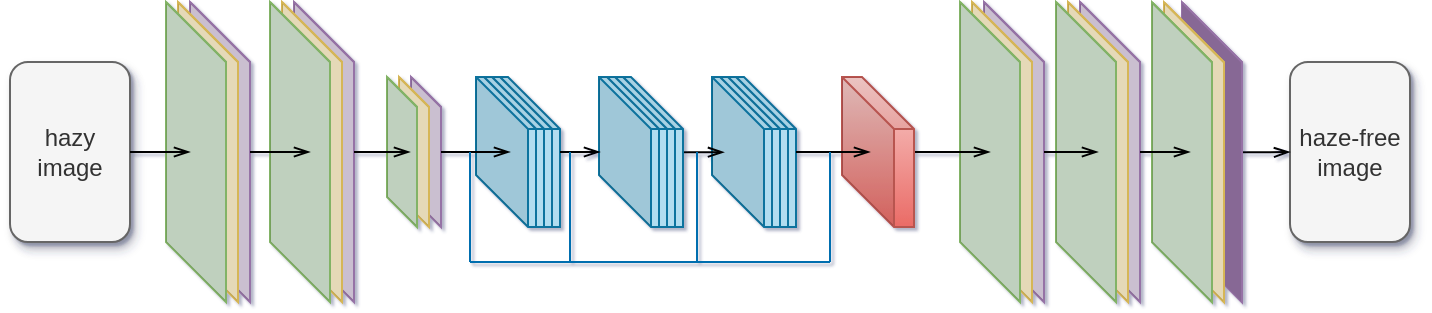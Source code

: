 <mxfile version="10.6.1" type="github"><diagram id="OZsSLRFPgL-P5EISo9Fp" name="Page-1"><mxGraphModel dx="1162" dy="596" grid="1" gridSize="10" guides="1" tooltips="1" connect="1" arrows="1" fold="1" page="1" pageScale="1" pageWidth="827" pageHeight="1169" background="none" math="0" shadow="1"><root><mxCell id="0"/><mxCell id="1" parent="0"/><mxCell id="ChwU_wqChH2B4T0w6BiJ-71" value="" style="shape=cube;whiteSpace=wrap;html=1;boundedLbl=1;backgroundOutline=1;darkOpacity=0.05;darkOpacity2=0.1;size=26;shadow=0;comic=0;fillColor=#b1ddf0;strokeColor=#10739e;" parent="1" vertex="1"><mxGeometry x="285" y="167.5" width="30" height="75" as="geometry"/></mxCell><mxCell id="ChwU_wqChH2B4T0w6BiJ-1" value="hazy&lt;br&gt;image&lt;br&gt;" style="rounded=1;whiteSpace=wrap;html=1;fillColor=#f5f5f5;strokeColor=#666666;fontColor=#333333;shadow=1;" parent="1" vertex="1"><mxGeometry x="40" y="160" width="60" height="90" as="geometry"/></mxCell><mxCell id="ChwU_wqChH2B4T0w6BiJ-2" value="haze-free&lt;br&gt;image&lt;br&gt;" style="rounded=1;whiteSpace=wrap;html=1;fillColor=#f5f5f5;strokeColor=#666666;fontColor=#333333;shadow=1;" parent="1" vertex="1"><mxGeometry x="680" y="160" width="60" height="90" as="geometry"/></mxCell><mxCell id="ChwU_wqChH2B4T0w6BiJ-3" value="" style="shape=cube;whiteSpace=wrap;html=1;boundedLbl=1;backgroundOutline=1;darkOpacity=0.05;darkOpacity2=0.1;size=30;shadow=0;comic=0;fillColor=#e1d5e7;strokeColor=#9673a6;" parent="1" vertex="1"><mxGeometry x="130" y="130" width="30" height="150" as="geometry"/></mxCell><mxCell id="ChwU_wqChH2B4T0w6BiJ-4" value="" style="shape=cube;whiteSpace=wrap;html=1;boundedLbl=1;backgroundOutline=1;darkOpacity=0.05;darkOpacity2=0.1;size=30;shadow=0;comic=0;fillColor=#fff2cc;strokeColor=#d6b656;" parent="1" vertex="1"><mxGeometry x="124" y="130" width="30" height="150" as="geometry"/></mxCell><mxCell id="ChwU_wqChH2B4T0w6BiJ-5" value="" style="shape=cube;whiteSpace=wrap;html=1;boundedLbl=1;backgroundOutline=1;darkOpacity=0.05;darkOpacity2=0.1;size=30;shadow=0;comic=0;fillColor=#d5e8d4;strokeColor=#82b366;" parent="1" vertex="1"><mxGeometry x="118" y="130" width="30" height="150" as="geometry"/></mxCell><mxCell id="ChwU_wqChH2B4T0w6BiJ-44" value="" style="shape=cube;whiteSpace=wrap;html=1;boundedLbl=1;backgroundOutline=1;darkOpacity=0.05;darkOpacity2=0.1;size=30;shadow=0;comic=0;fillColor=#e1d5e7;strokeColor=#9673a6;" parent="1" vertex="1"><mxGeometry x="182" y="130" width="30" height="150" as="geometry"/></mxCell><mxCell id="ChwU_wqChH2B4T0w6BiJ-45" value="" style="shape=cube;whiteSpace=wrap;html=1;boundedLbl=1;backgroundOutline=1;darkOpacity=0.05;darkOpacity2=0.1;size=30;shadow=0;comic=0;fillColor=#fff2cc;strokeColor=#d6b656;" parent="1" vertex="1"><mxGeometry x="176" y="130" width="30" height="150" as="geometry"/></mxCell><mxCell id="ChwU_wqChH2B4T0w6BiJ-46" value="" style="shape=cube;whiteSpace=wrap;html=1;boundedLbl=1;backgroundOutline=1;darkOpacity=0.05;darkOpacity2=0.1;size=30;shadow=0;comic=0;fillColor=#d5e8d4;strokeColor=#82b366;" parent="1" vertex="1"><mxGeometry x="170" y="130" width="30" height="150" as="geometry"/></mxCell><mxCell id="ChwU_wqChH2B4T0w6BiJ-48" value="" style="shape=cube;whiteSpace=wrap;html=1;boundedLbl=1;backgroundOutline=1;darkOpacity=0.05;darkOpacity2=0.1;size=30;shadow=0;comic=0;fillColor=#e1d5e7;strokeColor=#9673a6;gradientColor=none;" parent="1" vertex="1"><mxGeometry x="240.5" y="167.5" width="15" height="75" as="geometry"/></mxCell><mxCell id="ChwU_wqChH2B4T0w6BiJ-49" value="" style="shape=cube;whiteSpace=wrap;html=1;boundedLbl=1;backgroundOutline=1;darkOpacity=0.05;darkOpacity2=0.1;size=30;shadow=0;comic=0;fillColor=#fff2cc;strokeColor=#d6b656;gradientColor=none;" parent="1" vertex="1"><mxGeometry x="234.5" y="167.5" width="15" height="75" as="geometry"/></mxCell><mxCell id="ChwU_wqChH2B4T0w6BiJ-50" value="" style="shape=cube;whiteSpace=wrap;html=1;boundedLbl=1;backgroundOutline=1;darkOpacity=0.05;darkOpacity2=0.1;size=30;shadow=0;comic=0;fillColor=#d5e8d4;strokeColor=#82b366;gradientColor=none;" parent="1" vertex="1"><mxGeometry x="228.5" y="167.5" width="15" height="75" as="geometry"/></mxCell><mxCell id="ChwU_wqChH2B4T0w6BiJ-70" value="" style="shape=cube;whiteSpace=wrap;html=1;boundedLbl=1;backgroundOutline=1;darkOpacity=0.05;darkOpacity2=0.1;size=26;shadow=0;comic=0;fillColor=#b1ddf0;strokeColor=#10739e;" parent="1" vertex="1"><mxGeometry x="281" y="167.5" width="30" height="75" as="geometry"/></mxCell><mxCell id="ChwU_wqChH2B4T0w6BiJ-69" value="" style="shape=cube;whiteSpace=wrap;html=1;boundedLbl=1;backgroundOutline=1;darkOpacity=0.05;darkOpacity2=0.1;size=26;shadow=0;comic=0;fillColor=#b1ddf0;strokeColor=#10739e;" parent="1" vertex="1"><mxGeometry x="277" y="167.5" width="30" height="75" as="geometry"/></mxCell><mxCell id="ChwU_wqChH2B4T0w6BiJ-54" value="" style="shape=cube;whiteSpace=wrap;html=1;boundedLbl=1;backgroundOutline=1;darkOpacity=0.05;darkOpacity2=0.1;size=26;shadow=0;comic=0;fillColor=#b1ddf0;strokeColor=#10739e;" parent="1" vertex="1"><mxGeometry x="273" y="167.5" width="30" height="75" as="geometry"/></mxCell><mxCell id="ChwU_wqChH2B4T0w6BiJ-72" value="" style="shape=cube;whiteSpace=wrap;html=1;boundedLbl=1;backgroundOutline=1;darkOpacity=0.05;darkOpacity2=0.1;size=26;shadow=0;comic=0;fillColor=#b1ddf0;strokeColor=#10739e;" parent="1" vertex="1"><mxGeometry x="346.5" y="167.5" width="30" height="75" as="geometry"/></mxCell><mxCell id="ChwU_wqChH2B4T0w6BiJ-73" value="" style="shape=cube;whiteSpace=wrap;html=1;boundedLbl=1;backgroundOutline=1;darkOpacity=0.05;darkOpacity2=0.1;size=26;shadow=0;comic=0;fillColor=#b1ddf0;strokeColor=#10739e;" parent="1" vertex="1"><mxGeometry x="342.5" y="167.5" width="30" height="75" as="geometry"/></mxCell><mxCell id="ChwU_wqChH2B4T0w6BiJ-74" value="" style="shape=cube;whiteSpace=wrap;html=1;boundedLbl=1;backgroundOutline=1;darkOpacity=0.05;darkOpacity2=0.1;size=26;shadow=0;comic=0;fillColor=#b1ddf0;strokeColor=#10739e;" parent="1" vertex="1"><mxGeometry x="338.5" y="167.5" width="30" height="75" as="geometry"/></mxCell><mxCell id="ChwU_wqChH2B4T0w6BiJ-75" value="" style="shape=cube;whiteSpace=wrap;html=1;boundedLbl=1;backgroundOutline=1;darkOpacity=0.05;darkOpacity2=0.1;size=26;shadow=0;comic=0;fillColor=#b1ddf0;strokeColor=#10739e;" parent="1" vertex="1"><mxGeometry x="334.5" y="167.5" width="30" height="75" as="geometry"/></mxCell><mxCell id="ChwU_wqChH2B4T0w6BiJ-80" value="" style="shape=cube;whiteSpace=wrap;html=1;boundedLbl=1;backgroundOutline=1;darkOpacity=0.05;darkOpacity2=0.1;size=26;shadow=0;comic=0;fillColor=#b1ddf0;strokeColor=#10739e;" parent="1" vertex="1"><mxGeometry x="403" y="167.5" width="30" height="75" as="geometry"/></mxCell><mxCell id="ChwU_wqChH2B4T0w6BiJ-81" value="" style="shape=cube;whiteSpace=wrap;html=1;boundedLbl=1;backgroundOutline=1;darkOpacity=0.05;darkOpacity2=0.1;size=26;shadow=0;comic=0;fillColor=#b1ddf0;strokeColor=#10739e;" parent="1" vertex="1"><mxGeometry x="399" y="167.5" width="30" height="75" as="geometry"/></mxCell><mxCell id="ChwU_wqChH2B4T0w6BiJ-82" value="" style="shape=cube;whiteSpace=wrap;html=1;boundedLbl=1;backgroundOutline=1;darkOpacity=0.05;darkOpacity2=0.1;size=26;shadow=0;comic=0;fillColor=#b1ddf0;strokeColor=#10739e;" parent="1" vertex="1"><mxGeometry x="395" y="167.5" width="30" height="75" as="geometry"/></mxCell><mxCell id="ChwU_wqChH2B4T0w6BiJ-83" value="" style="shape=cube;whiteSpace=wrap;html=1;boundedLbl=1;backgroundOutline=1;darkOpacity=0.05;darkOpacity2=0.1;size=26;shadow=0;comic=0;fillColor=#b1ddf0;strokeColor=#10739e;" parent="1" vertex="1"><mxGeometry x="391" y="167.5" width="30" height="75" as="geometry"/></mxCell><mxCell id="ChwU_wqChH2B4T0w6BiJ-88" value="" style="shape=cube;whiteSpace=wrap;html=1;boundedLbl=1;backgroundOutline=1;darkOpacity=0.05;darkOpacity2=0.1;size=30;shadow=0;comic=0;fillColor=#e1d5e7;strokeColor=#9673a6;labelBackgroundColor=none;fontColor=#000000;" parent="1" vertex="1"><mxGeometry x="527" y="130" width="30" height="150" as="geometry"/></mxCell><mxCell id="ChwU_wqChH2B4T0w6BiJ-89" value="" style="shape=cube;whiteSpace=wrap;html=1;boundedLbl=1;backgroundOutline=1;darkOpacity=0.05;darkOpacity2=0.1;size=30;shadow=0;comic=0;fillColor=#fff2cc;strokeColor=#d6b656;labelBackgroundColor=none;fontColor=#000000;" parent="1" vertex="1"><mxGeometry x="521" y="130" width="30" height="150" as="geometry"/></mxCell><mxCell id="ChwU_wqChH2B4T0w6BiJ-90" value="" style="shape=cube;whiteSpace=wrap;html=1;boundedLbl=1;backgroundOutline=1;darkOpacity=0.05;darkOpacity2=0.1;size=30;shadow=0;comic=0;fillColor=#d5e8d4;strokeColor=#82b366;labelBackgroundColor=none;fontColor=#000000;" parent="1" vertex="1"><mxGeometry x="515" y="130" width="30" height="150" as="geometry"/></mxCell><mxCell id="ChwU_wqChH2B4T0w6BiJ-92" value="" style="shape=cube;whiteSpace=wrap;html=1;boundedLbl=1;backgroundOutline=1;darkOpacity=0.05;darkOpacity2=0.1;size=30;shadow=0;comic=0;fillColor=#e1d5e7;strokeColor=#9673a6;labelBackgroundColor=none;fontColor=#000000;" parent="1" vertex="1"><mxGeometry x="575" y="130" width="30" height="150" as="geometry"/></mxCell><mxCell id="ChwU_wqChH2B4T0w6BiJ-93" value="" style="shape=cube;whiteSpace=wrap;html=1;boundedLbl=1;backgroundOutline=1;darkOpacity=0.05;darkOpacity2=0.1;size=30;shadow=0;comic=0;fillColor=#fff2cc;strokeColor=#d6b656;labelBackgroundColor=none;fontColor=#000000;" parent="1" vertex="1"><mxGeometry x="569" y="130" width="30" height="150" as="geometry"/></mxCell><mxCell id="ChwU_wqChH2B4T0w6BiJ-94" value="" style="shape=cube;whiteSpace=wrap;html=1;boundedLbl=1;backgroundOutline=1;darkOpacity=0.05;darkOpacity2=0.1;size=30;shadow=0;comic=0;fillColor=#d5e8d4;strokeColor=#82b366;labelBackgroundColor=none;fontColor=#000000;" parent="1" vertex="1"><mxGeometry x="563" y="130" width="30" height="150" as="geometry"/></mxCell><mxCell id="ChwU_wqChH2B4T0w6BiJ-175" value="" style="edgeStyle=orthogonalEdgeStyle;curved=1;jumpSize=3;orthogonalLoop=1;jettySize=auto;html=1;endArrow=openThin;endFill=0;strokeColor=#000000;fontColor=#000000;" parent="1" source="ChwU_wqChH2B4T0w6BiJ-99" target="ChwU_wqChH2B4T0w6BiJ-2" edge="1"><mxGeometry relative="1" as="geometry"/></mxCell><mxCell id="ChwU_wqChH2B4T0w6BiJ-99" value="" style="shape=cube;whiteSpace=wrap;html=1;boundedLbl=1;backgroundOutline=1;darkOpacity=0.05;darkOpacity2=0.1;size=30;shadow=0;comic=0;fillColor=#9673A6;strokeColor=#9673a6;labelBackgroundColor=none;fontColor=#000000;" parent="1" vertex="1"><mxGeometry x="626" y="130.121" width="30" height="150" as="geometry"/></mxCell><mxCell id="ChwU_wqChH2B4T0w6BiJ-100" value="" style="shape=cube;whiteSpace=wrap;html=1;boundedLbl=1;backgroundOutline=1;darkOpacity=0.05;darkOpacity2=0.1;size=30;shadow=0;comic=0;fillColor=#fff2cc;strokeColor=#d6b656;labelBackgroundColor=none;fontColor=#000000;" parent="1" vertex="1"><mxGeometry x="617" y="130.121" width="30" height="150" as="geometry"/></mxCell><mxCell id="ChwU_wqChH2B4T0w6BiJ-101" value="" style="shape=cube;whiteSpace=wrap;html=1;boundedLbl=1;backgroundOutline=1;darkOpacity=0.05;darkOpacity2=0.1;size=30;shadow=0;comic=0;fillColor=#d5e8d4;strokeColor=#82b366;labelBackgroundColor=none;fontColor=#000000;" parent="1" vertex="1"><mxGeometry x="611" y="130.121" width="30" height="150" as="geometry"/></mxCell><mxCell id="ChwU_wqChH2B4T0w6BiJ-169" value="" style="edgeStyle=orthogonalEdgeStyle;curved=1;jumpSize=3;orthogonalLoop=1;jettySize=auto;html=1;endArrow=openThin;endFill=0;strokeColor=#000000;fontColor=#000000;" parent="1" source="ChwU_wqChH2B4T0w6BiJ-109" edge="1"><mxGeometry relative="1" as="geometry"><mxPoint x="530" y="205" as="targetPoint"/></mxGeometry></mxCell><mxCell id="ChwU_wqChH2B4T0w6BiJ-109" value="" style="shape=cube;whiteSpace=wrap;html=1;boundedLbl=1;backgroundOutline=1;darkOpacity=0.05;darkOpacity2=0.1;size=26;shadow=0;comic=0;fillColor=#f8cecc;labelBackgroundColor=none;strokeColor=#b85450;gradientColor=#ea6b66;" parent="1" vertex="1"><mxGeometry x="456" y="167.5" width="36" height="75" as="geometry"/></mxCell><mxCell id="ChwU_wqChH2B4T0w6BiJ-159" value="" style="edgeStyle=orthogonalEdgeStyle;rounded=0;orthogonalLoop=1;jettySize=auto;html=1;endArrow=openThin;endFill=0;strokeColor=#000000;fontColor=#000000;" parent="1" source="ChwU_wqChH2B4T0w6BiJ-1" edge="1"><mxGeometry relative="1" as="geometry"><mxPoint x="130" y="205" as="targetPoint"/></mxGeometry></mxCell><mxCell id="ChwU_wqChH2B4T0w6BiJ-162" value="" style="edgeStyle=orthogonalEdgeStyle;rounded=0;orthogonalLoop=1;jettySize=auto;html=1;endArrow=openThin;endFill=0;strokeColor=#000000;fontColor=#000000;" parent="1" source="ChwU_wqChH2B4T0w6BiJ-3" edge="1"><mxGeometry relative="1" as="geometry"><mxPoint x="190" y="205" as="targetPoint"/></mxGeometry></mxCell><mxCell id="ChwU_wqChH2B4T0w6BiJ-163" value="" style="edgeStyle=orthogonalEdgeStyle;orthogonalLoop=1;jettySize=auto;html=1;endArrow=openThin;endFill=0;strokeColor=#000000;fontColor=#000000;jumpSize=3;curved=1;" parent="1" source="ChwU_wqChH2B4T0w6BiJ-44" edge="1"><mxGeometry relative="1" as="geometry"><mxPoint x="240" y="205" as="targetPoint"/></mxGeometry></mxCell><mxCell id="ChwU_wqChH2B4T0w6BiJ-164" value="" style="edgeStyle=orthogonalEdgeStyle;curved=1;jumpSize=3;orthogonalLoop=1;jettySize=auto;html=1;endArrow=openThin;endFill=0;strokeColor=#000000;fontColor=#000000;" parent="1" source="ChwU_wqChH2B4T0w6BiJ-48" edge="1"><mxGeometry relative="1" as="geometry"><mxPoint x="290" y="205" as="targetPoint"/></mxGeometry></mxCell><mxCell id="ChwU_wqChH2B4T0w6BiJ-168" value="" style="edgeStyle=orthogonalEdgeStyle;curved=1;jumpSize=3;orthogonalLoop=1;jettySize=auto;html=1;endArrow=openThin;endFill=0;strokeColor=#000000;fontColor=#000000;" parent="1" source="ChwU_wqChH2B4T0w6BiJ-80" edge="1"><mxGeometry relative="1" as="geometry"><mxPoint x="470" y="205" as="targetPoint"/></mxGeometry></mxCell><mxCell id="ChwU_wqChH2B4T0w6BiJ-170" value="" style="edgeStyle=orthogonalEdgeStyle;curved=1;jumpSize=3;orthogonalLoop=1;jettySize=auto;html=1;endArrow=openThin;endFill=0;strokeColor=#000000;fontColor=#000000;" parent="1" source="ChwU_wqChH2B4T0w6BiJ-88" edge="1"><mxGeometry relative="1" as="geometry"><mxPoint x="584" y="205" as="targetPoint"/></mxGeometry></mxCell><mxCell id="ChwU_wqChH2B4T0w6BiJ-171" value="" style="edgeStyle=orthogonalEdgeStyle;curved=1;jumpSize=3;orthogonalLoop=1;jettySize=auto;html=1;endArrow=openThin;endFill=0;strokeColor=#000000;fontColor=#000000;" parent="1" source="ChwU_wqChH2B4T0w6BiJ-92" edge="1"><mxGeometry relative="1" as="geometry"><mxPoint x="630" y="205" as="targetPoint"/></mxGeometry></mxCell><mxCell id="ChwU_wqChH2B4T0w6BiJ-179" value="" style="edgeStyle=orthogonalEdgeStyle;curved=1;jumpSize=3;orthogonalLoop=1;jettySize=auto;html=1;endArrow=openThin;endFill=0;strokeColor=#000000;fontColor=#000000;" parent="1" source="ChwU_wqChH2B4T0w6BiJ-71" edge="1"><mxGeometry relative="1" as="geometry"><mxPoint x="335" y="205" as="targetPoint"/><Array as="points"/></mxGeometry></mxCell><mxCell id="ChwU_wqChH2B4T0w6BiJ-181" value="" style="edgeStyle=orthogonalEdgeStyle;curved=1;jumpSize=3;orthogonalLoop=1;jettySize=auto;html=1;endArrow=openThin;endFill=0;strokeColor=#000000;fontColor=#000000;" parent="1" edge="1"><mxGeometry relative="1" as="geometry"><mxPoint x="377" y="205.065" as="sourcePoint"/><mxPoint x="397" y="205" as="targetPoint"/><Array as="points"/></mxGeometry></mxCell><mxCell id="ChwU_wqChH2B4T0w6BiJ-199" value="" style="endArrow=none;html=1;strokeColor=#006EAF;fontColor=#000000;fillColor=#1ba1e2;" parent="1" edge="1"><mxGeometry width="50" height="50" relative="1" as="geometry"><mxPoint x="270" y="260" as="sourcePoint"/><mxPoint x="270" y="205" as="targetPoint"/></mxGeometry></mxCell><mxCell id="ChwU_wqChH2B4T0w6BiJ-200" value="" style="endArrow=none;html=1;strokeColor=#006EAF;fontColor=#000000;fillColor=#1ba1e2;" parent="1" edge="1"><mxGeometry width="50" height="50" relative="1" as="geometry"><mxPoint x="320" y="260" as="sourcePoint"/><mxPoint x="320" y="205" as="targetPoint"/></mxGeometry></mxCell><mxCell id="ChwU_wqChH2B4T0w6BiJ-202" value="" style="endArrow=none;html=1;strokeColor=#006EAF;fontColor=#000000;fillColor=#1ba1e2;" parent="1" edge="1"><mxGeometry width="50" height="50" relative="1" as="geometry"><mxPoint x="383.5" y="260" as="sourcePoint"/><mxPoint x="383.5" y="205" as="targetPoint"/></mxGeometry></mxCell><mxCell id="ChwU_wqChH2B4T0w6BiJ-203" value="" style="endArrow=none;html=1;strokeColor=#006EAF;fontColor=#000000;fillColor=#1ba1e2;" parent="1" edge="1"><mxGeometry width="50" height="50" relative="1" as="geometry"><mxPoint x="450" y="260" as="sourcePoint"/><mxPoint x="450" y="205" as="targetPoint"/></mxGeometry></mxCell><mxCell id="ChwU_wqChH2B4T0w6BiJ-204" value="" style="endArrow=none;html=1;strokeColor=#006EAF;fontColor=#000000;fillColor=#1ba1e2;" parent="1" edge="1"><mxGeometry width="50" height="50" relative="1" as="geometry"><mxPoint x="270" y="260" as="sourcePoint"/><mxPoint x="450" y="260" as="targetPoint"/></mxGeometry></mxCell></root></mxGraphModel></diagram></mxfile>